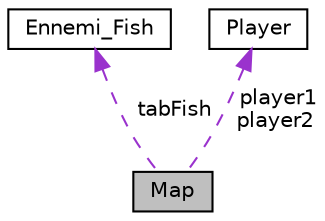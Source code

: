 digraph "Map"
{
 // LATEX_PDF_SIZE
  edge [fontname="Helvetica",fontsize="10",labelfontname="Helvetica",labelfontsize="10"];
  node [fontname="Helvetica",fontsize="10",shape=record];
  Node1 [label="Map",height=0.2,width=0.4,color="black", fillcolor="grey75", style="filled", fontcolor="black",tooltip=" "];
  Node2 -> Node1 [dir="back",color="darkorchid3",fontsize="10",style="dashed",label=" tabFish" ,fontname="Helvetica"];
  Node2 [label="Ennemi_Fish",height=0.2,width=0.4,color="black", fillcolor="white", style="filled",URL="$classEnnemi__Fish.html",tooltip="Classe représentant un ennemi du niveau 2 dans le jeu Darwin's Odyssey."];
  Node3 -> Node1 [dir="back",color="darkorchid3",fontsize="10",style="dashed",label=" player1\nplayer2" ,fontname="Helvetica"];
  Node3 [label="Player",height=0.2,width=0.4,color="black", fillcolor="white", style="filled",URL="$classPlayer.html",tooltip="Classe représentant un joueur dans le jeu Darwin's Odyssey."];
}
